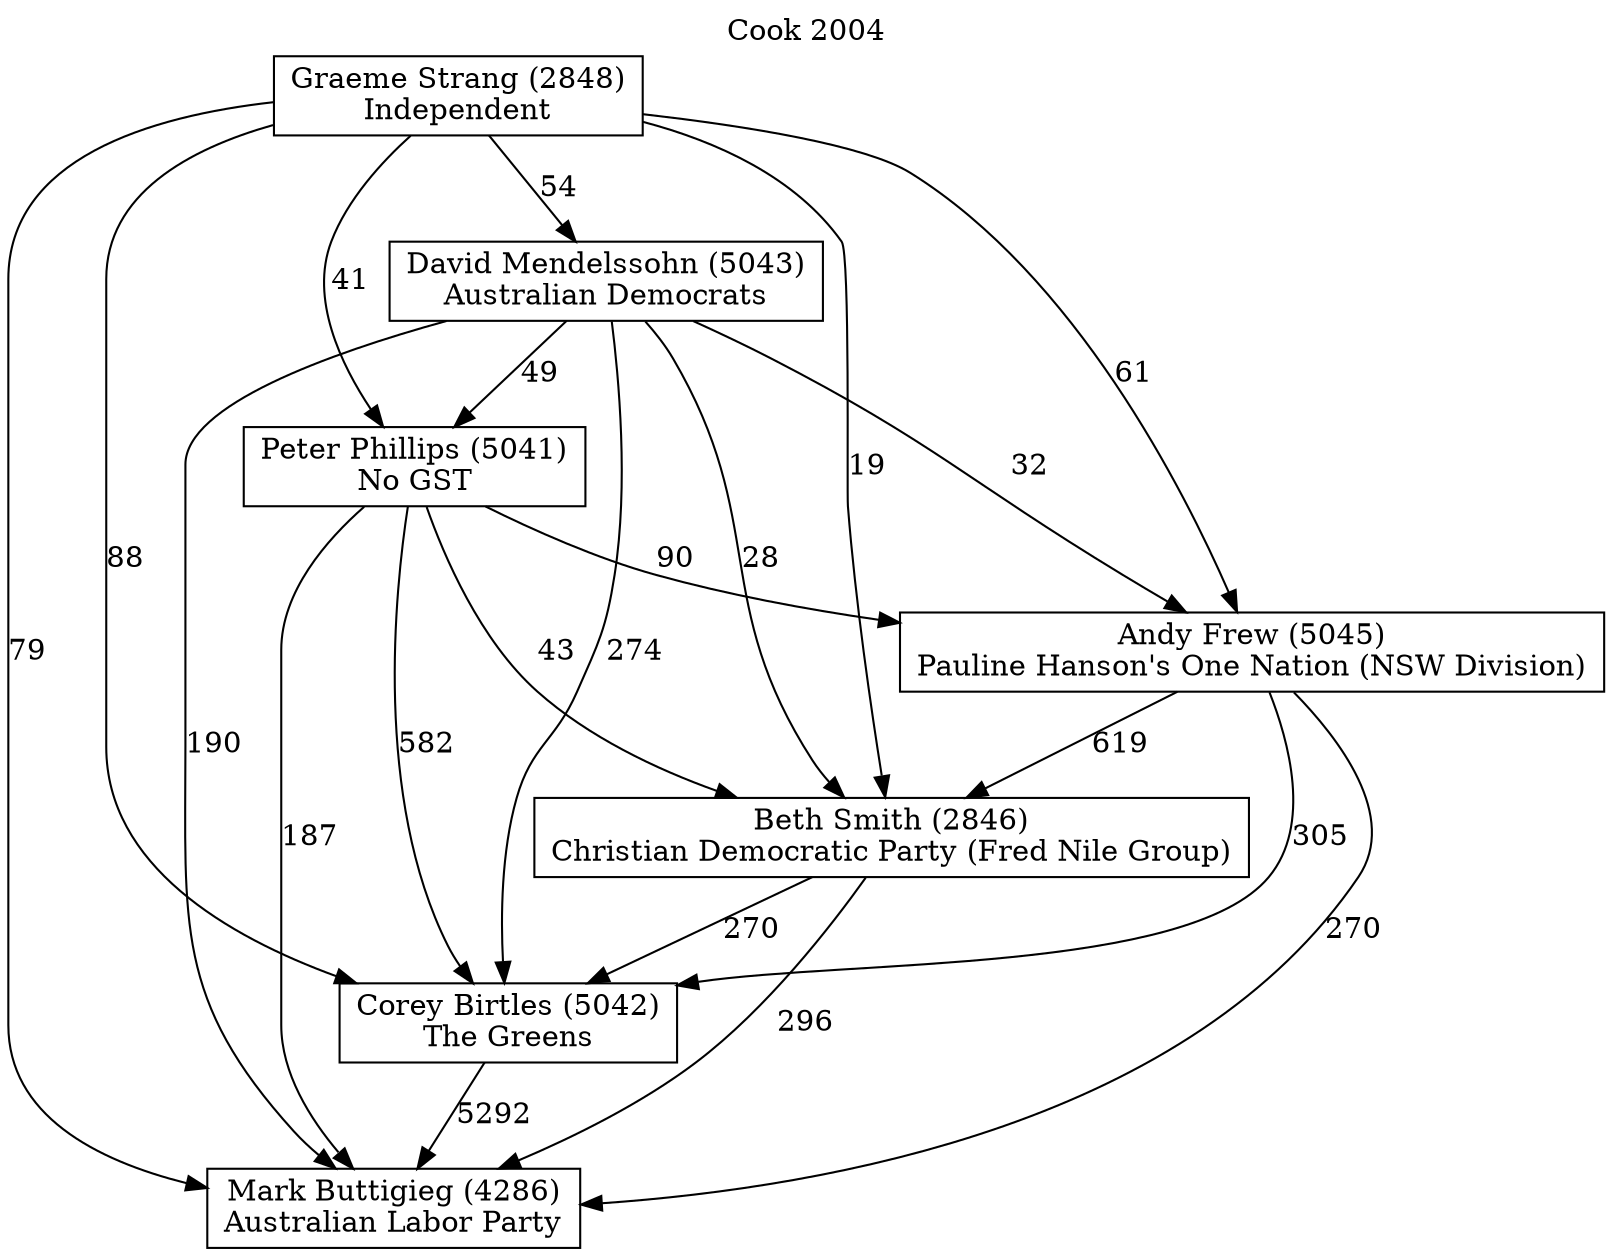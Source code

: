 // House preference flow
digraph "Mark Buttigieg (4286)_Cook_2004" {
	graph [label="Cook 2004" labelloc=t mclimit=10]
	node [shape=box]
	"Mark Buttigieg (4286)" [label="Mark Buttigieg (4286)
Australian Labor Party"]
	"Corey Birtles (5042)" [label="Corey Birtles (5042)
The Greens"]
	"Beth Smith (2846)" [label="Beth Smith (2846)
Christian Democratic Party (Fred Nile Group)"]
	"Andy Frew (5045)" [label="Andy Frew (5045)
Pauline Hanson's One Nation (NSW Division)"]
	"Peter Phillips (5041)" [label="Peter Phillips (5041)
No GST"]
	"David Mendelssohn (5043)" [label="David Mendelssohn (5043)
Australian Democrats"]
	"Graeme Strang (2848)" [label="Graeme Strang (2848)
Independent"]
	"Corey Birtles (5042)" -> "Mark Buttigieg (4286)" [label=5292]
	"Beth Smith (2846)" -> "Corey Birtles (5042)" [label=270]
	"Andy Frew (5045)" -> "Beth Smith (2846)" [label=619]
	"Peter Phillips (5041)" -> "Andy Frew (5045)" [label=90]
	"David Mendelssohn (5043)" -> "Peter Phillips (5041)" [label=49]
	"Graeme Strang (2848)" -> "David Mendelssohn (5043)" [label=54]
	"Beth Smith (2846)" -> "Mark Buttigieg (4286)" [label=296]
	"Andy Frew (5045)" -> "Mark Buttigieg (4286)" [label=270]
	"Peter Phillips (5041)" -> "Mark Buttigieg (4286)" [label=187]
	"David Mendelssohn (5043)" -> "Mark Buttigieg (4286)" [label=190]
	"Graeme Strang (2848)" -> "Mark Buttigieg (4286)" [label=79]
	"Graeme Strang (2848)" -> "Peter Phillips (5041)" [label=41]
	"David Mendelssohn (5043)" -> "Andy Frew (5045)" [label=32]
	"Graeme Strang (2848)" -> "Andy Frew (5045)" [label=61]
	"Peter Phillips (5041)" -> "Beth Smith (2846)" [label=43]
	"David Mendelssohn (5043)" -> "Beth Smith (2846)" [label=28]
	"Graeme Strang (2848)" -> "Beth Smith (2846)" [label=19]
	"Andy Frew (5045)" -> "Corey Birtles (5042)" [label=305]
	"Peter Phillips (5041)" -> "Corey Birtles (5042)" [label=582]
	"David Mendelssohn (5043)" -> "Corey Birtles (5042)" [label=274]
	"Graeme Strang (2848)" -> "Corey Birtles (5042)" [label=88]
}
